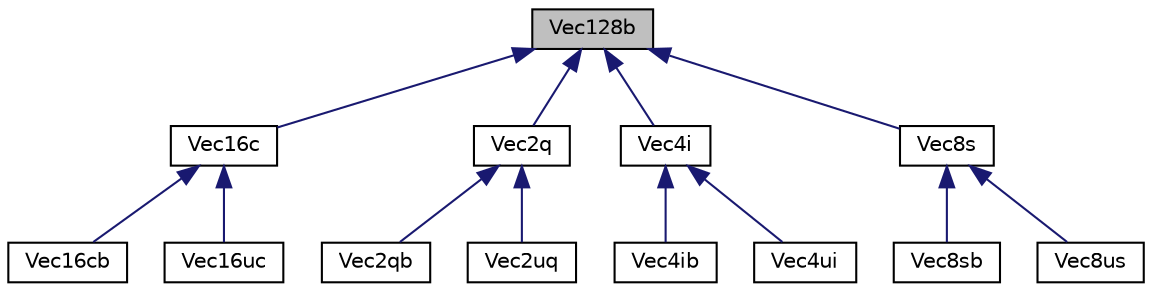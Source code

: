 digraph "Vec128b"
{
 // LATEX_PDF_SIZE
  edge [fontname="Helvetica",fontsize="10",labelfontname="Helvetica",labelfontsize="10"];
  node [fontname="Helvetica",fontsize="10",shape=record];
  Node1 [label="Vec128b",height=0.2,width=0.4,color="black", fillcolor="grey75", style="filled", fontcolor="black",tooltip=" "];
  Node1 -> Node2 [dir="back",color="midnightblue",fontsize="10",style="solid",fontname="Helvetica"];
  Node2 [label="Vec16c",height=0.2,width=0.4,color="black", fillcolor="white", style="filled",URL="$classVec16c.html",tooltip=" "];
  Node2 -> Node3 [dir="back",color="midnightblue",fontsize="10",style="solid",fontname="Helvetica"];
  Node3 [label="Vec16cb",height=0.2,width=0.4,color="black", fillcolor="white", style="filled",URL="$classVec16cb.html",tooltip=" "];
  Node2 -> Node4 [dir="back",color="midnightblue",fontsize="10",style="solid",fontname="Helvetica"];
  Node4 [label="Vec16uc",height=0.2,width=0.4,color="black", fillcolor="white", style="filled",URL="$classVec16uc.html",tooltip=" "];
  Node1 -> Node5 [dir="back",color="midnightblue",fontsize="10",style="solid",fontname="Helvetica"];
  Node5 [label="Vec2q",height=0.2,width=0.4,color="black", fillcolor="white", style="filled",URL="$classVec2q.html",tooltip=" "];
  Node5 -> Node6 [dir="back",color="midnightblue",fontsize="10",style="solid",fontname="Helvetica"];
  Node6 [label="Vec2qb",height=0.2,width=0.4,color="black", fillcolor="white", style="filled",URL="$classVec2qb.html",tooltip=" "];
  Node5 -> Node7 [dir="back",color="midnightblue",fontsize="10",style="solid",fontname="Helvetica"];
  Node7 [label="Vec2uq",height=0.2,width=0.4,color="black", fillcolor="white", style="filled",URL="$classVec2uq.html",tooltip=" "];
  Node1 -> Node8 [dir="back",color="midnightblue",fontsize="10",style="solid",fontname="Helvetica"];
  Node8 [label="Vec4i",height=0.2,width=0.4,color="black", fillcolor="white", style="filled",URL="$classVec4i.html",tooltip=" "];
  Node8 -> Node9 [dir="back",color="midnightblue",fontsize="10",style="solid",fontname="Helvetica"];
  Node9 [label="Vec4ib",height=0.2,width=0.4,color="black", fillcolor="white", style="filled",URL="$classVec4ib.html",tooltip=" "];
  Node8 -> Node10 [dir="back",color="midnightblue",fontsize="10",style="solid",fontname="Helvetica"];
  Node10 [label="Vec4ui",height=0.2,width=0.4,color="black", fillcolor="white", style="filled",URL="$classVec4ui.html",tooltip=" "];
  Node1 -> Node11 [dir="back",color="midnightblue",fontsize="10",style="solid",fontname="Helvetica"];
  Node11 [label="Vec8s",height=0.2,width=0.4,color="black", fillcolor="white", style="filled",URL="$classVec8s.html",tooltip=" "];
  Node11 -> Node12 [dir="back",color="midnightblue",fontsize="10",style="solid",fontname="Helvetica"];
  Node12 [label="Vec8sb",height=0.2,width=0.4,color="black", fillcolor="white", style="filled",URL="$classVec8sb.html",tooltip=" "];
  Node11 -> Node13 [dir="back",color="midnightblue",fontsize="10",style="solid",fontname="Helvetica"];
  Node13 [label="Vec8us",height=0.2,width=0.4,color="black", fillcolor="white", style="filled",URL="$classVec8us.html",tooltip=" "];
}
